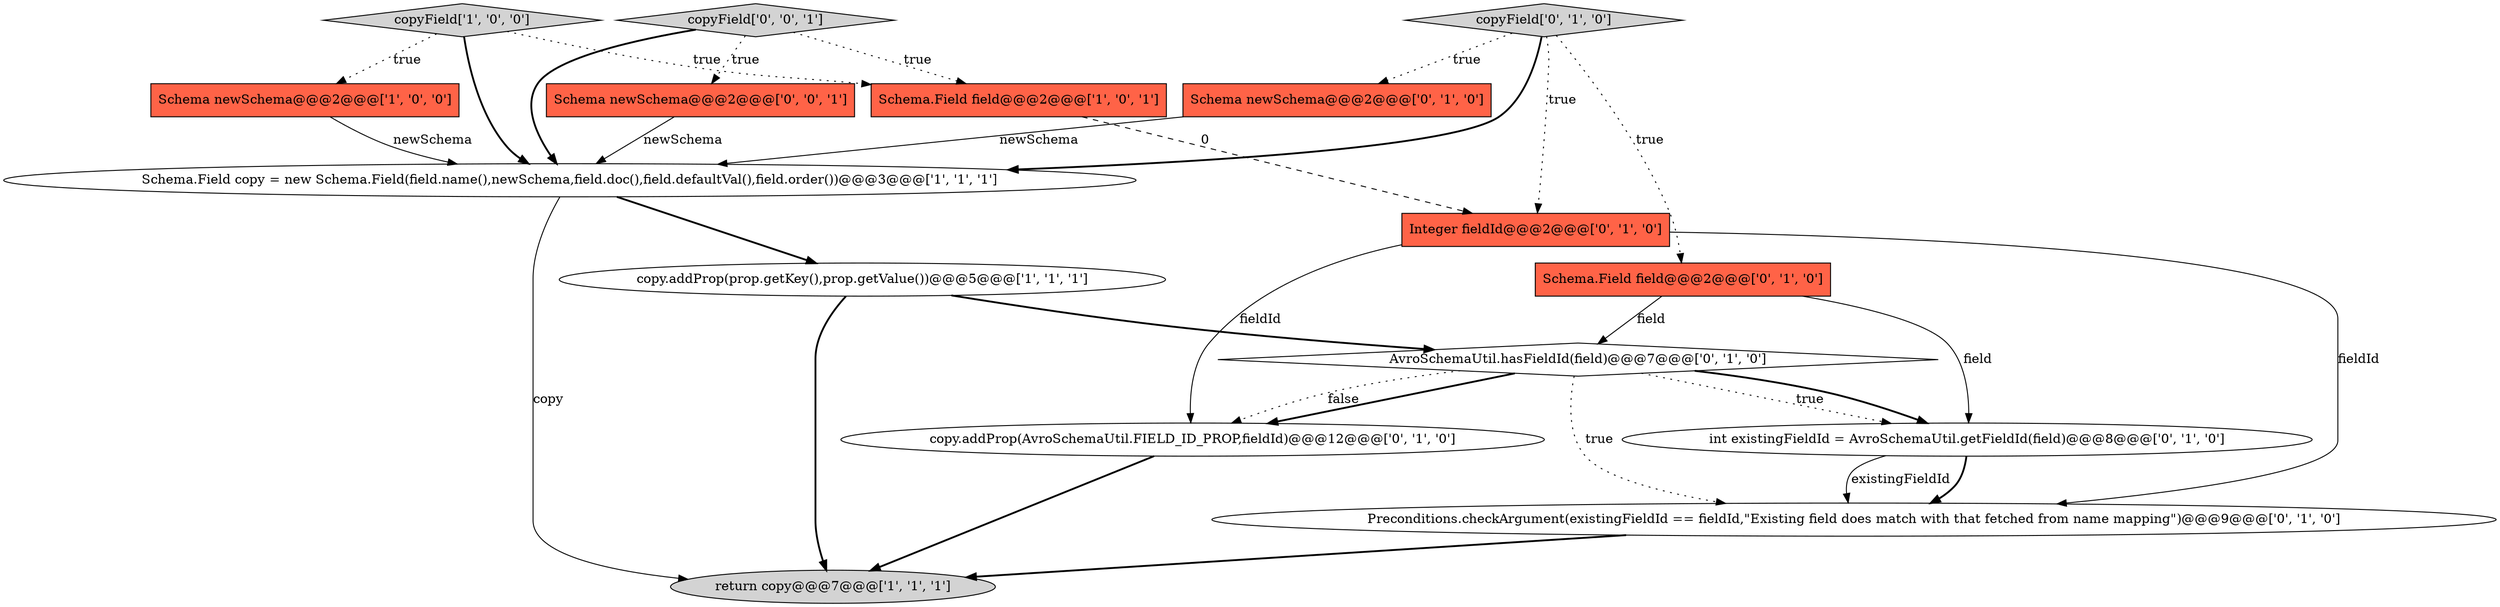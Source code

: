 digraph {
7 [style = filled, label = "Schema newSchema@@@2@@@['0', '1', '0']", fillcolor = tomato, shape = box image = "AAA0AAABBB2BBB"];
10 [style = filled, label = "Integer fieldId@@@2@@@['0', '1', '0']", fillcolor = tomato, shape = box image = "AAA1AAABBB2BBB"];
14 [style = filled, label = "Schema newSchema@@@2@@@['0', '0', '1']", fillcolor = tomato, shape = box image = "AAA0AAABBB3BBB"];
3 [style = filled, label = "copy.addProp(prop.getKey(),prop.getValue())@@@5@@@['1', '1', '1']", fillcolor = white, shape = ellipse image = "AAA0AAABBB1BBB"];
1 [style = filled, label = "Schema.Field copy = new Schema.Field(field.name(),newSchema,field.doc(),field.defaultVal(),field.order())@@@3@@@['1', '1', '1']", fillcolor = white, shape = ellipse image = "AAA0AAABBB1BBB"];
2 [style = filled, label = "Schema.Field field@@@2@@@['1', '0', '1']", fillcolor = tomato, shape = box image = "AAA0AAABBB1BBB"];
8 [style = filled, label = "int existingFieldId = AvroSchemaUtil.getFieldId(field)@@@8@@@['0', '1', '0']", fillcolor = white, shape = ellipse image = "AAA1AAABBB2BBB"];
11 [style = filled, label = "AvroSchemaUtil.hasFieldId(field)@@@7@@@['0', '1', '0']", fillcolor = white, shape = diamond image = "AAA1AAABBB2BBB"];
12 [style = filled, label = "Preconditions.checkArgument(existingFieldId == fieldId,\"Existing field does match with that fetched from name mapping\")@@@9@@@['0', '1', '0']", fillcolor = white, shape = ellipse image = "AAA1AAABBB2BBB"];
5 [style = filled, label = "copyField['1', '0', '0']", fillcolor = lightgray, shape = diamond image = "AAA0AAABBB1BBB"];
4 [style = filled, label = "return copy@@@7@@@['1', '1', '1']", fillcolor = lightgray, shape = ellipse image = "AAA0AAABBB1BBB"];
0 [style = filled, label = "Schema newSchema@@@2@@@['1', '0', '0']", fillcolor = tomato, shape = box image = "AAA0AAABBB1BBB"];
13 [style = filled, label = "copy.addProp(AvroSchemaUtil.FIELD_ID_PROP,fieldId)@@@12@@@['0', '1', '0']", fillcolor = white, shape = ellipse image = "AAA1AAABBB2BBB"];
6 [style = filled, label = "copyField['0', '1', '0']", fillcolor = lightgray, shape = diamond image = "AAA0AAABBB2BBB"];
15 [style = filled, label = "copyField['0', '0', '1']", fillcolor = lightgray, shape = diamond image = "AAA0AAABBB3BBB"];
9 [style = filled, label = "Schema.Field field@@@2@@@['0', '1', '0']", fillcolor = tomato, shape = box image = "AAA0AAABBB2BBB"];
5->0 [style = dotted, label="true"];
10->13 [style = solid, label="fieldId"];
3->11 [style = bold, label=""];
15->1 [style = bold, label=""];
13->4 [style = bold, label=""];
8->12 [style = bold, label=""];
1->4 [style = solid, label="copy"];
11->12 [style = dotted, label="true"];
6->7 [style = dotted, label="true"];
7->1 [style = solid, label="newSchema"];
5->1 [style = bold, label=""];
14->1 [style = solid, label="newSchema"];
12->4 [style = bold, label=""];
8->12 [style = solid, label="existingFieldId"];
10->12 [style = solid, label="fieldId"];
2->10 [style = dashed, label="0"];
9->11 [style = solid, label="field"];
11->8 [style = dotted, label="true"];
1->3 [style = bold, label=""];
6->10 [style = dotted, label="true"];
11->8 [style = bold, label=""];
15->2 [style = dotted, label="true"];
9->8 [style = solid, label="field"];
11->13 [style = bold, label=""];
6->9 [style = dotted, label="true"];
11->13 [style = dotted, label="false"];
15->14 [style = dotted, label="true"];
6->1 [style = bold, label=""];
3->4 [style = bold, label=""];
5->2 [style = dotted, label="true"];
0->1 [style = solid, label="newSchema"];
}
